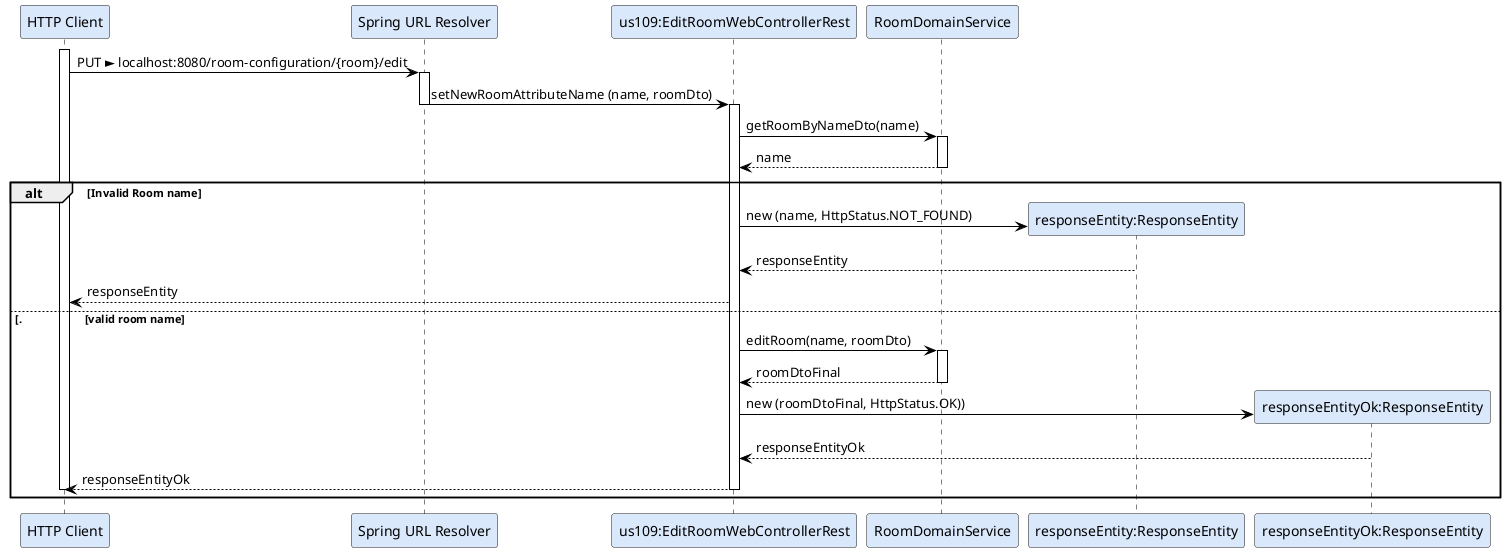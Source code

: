 @startuml

participant "HTTP Client" as P #DAE8FC
participant "Spring URL Resolver" as S #DAE8FC
participant "us109:EditRoomWebControllerRest" as C #DAE8FC
participant "RoomDomainService" as RRP #DAE8FC

participant "responseEntity:ResponseEntity" as RES #DAE8FC
participant "responseEntityOk:ResponseEntity" as RES1 #DAE8FC


skinparam actor {
	BorderColor 6C8EBF
}

skinparam participant {
	BorderColor 6C8EBF
}

skinparam shadowing false

skinparam sequence {
	ArrowColor BLACK
	ActorBorderColor DeepSkyBlue
	LifeLineBorderColor BLACK
}


activate P
P -> S : PUT ► localhost:8080/room-configuration/{room}/edit
activate S
S-> C : setNewRoomAttributeName (name, roomDto)
deactivate S
activate C
C -> RRP : getRoomByNameDto(name)
activate RRP
RRP-->C : name
deactivate RRP
alt Invalid Room name


create RES
C->RES: new (name, HttpStatus.NOT_FOUND)

RES-->C: responseEntity

P <-- C : responseEntity
else .                      [valid room name


C->RRP : editRoom(name, roomDto)
activate RRP
RRP-->C : roomDtoFinal
deactivate RRP


create RES1
C->RES1: new (roomDtoFinal, HttpStatus.OK))

RES1-->C: responseEntityOk

P <-- C : responseEntityOk
deactivate C
deactivate P
end





deactivate C


@endumll